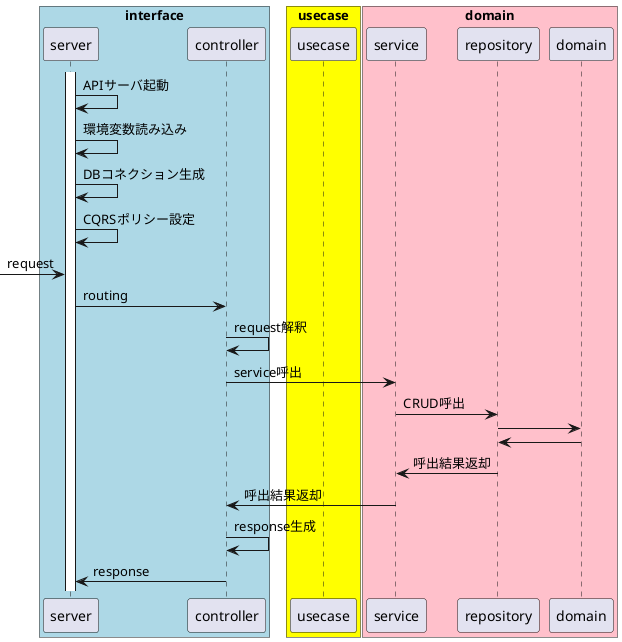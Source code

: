 ```plantuml
@startuml
box "interface" #LightBlue
  participant server
  participant controller
end box
box "usecase" #Yellow
  participant usecase
end box
box "domain" #Pink
  participant service
  participant repository
  participant domain
end box

activate server
server -> server: APIサーバ起動
server -> server: 環境変数読み込み
server -> server: DBコネクション生成
server -> server: CQRSポリシー設定
[-> server :request
server -> controller: routing
controller -> controller: request解釈
controller -> service: service呼出
service -> repository: CRUD呼出
repository -> domain:
domain -> repository:
repository -> service: 呼出結果返却
service -> controller: 呼出結果返却
controller -> controller: response生成
controller -> server: response
@enduml
```

```plantuml
@startuml
activate server
server -> server: APIサーバ起動
server -> server: 環境変数読み込み
server -> server: DBコネクション生成
server -> server: CQRSポリシー設定
[-> server :request
server -> controller: routing
controller -> controller: requestパラメータ解釈
controller -> service: serviceを実行
service -> service: ビジネスロジック前処理
service -> DB: modelメソッドを実行
DB -> service: 処理結果返却
service -> service: ビジネスロジック後処理
service -> controller: 処理結果返却
controller-> controller: responseデータ生成
controller-> server: response
server ->[: response
@enduml
```
